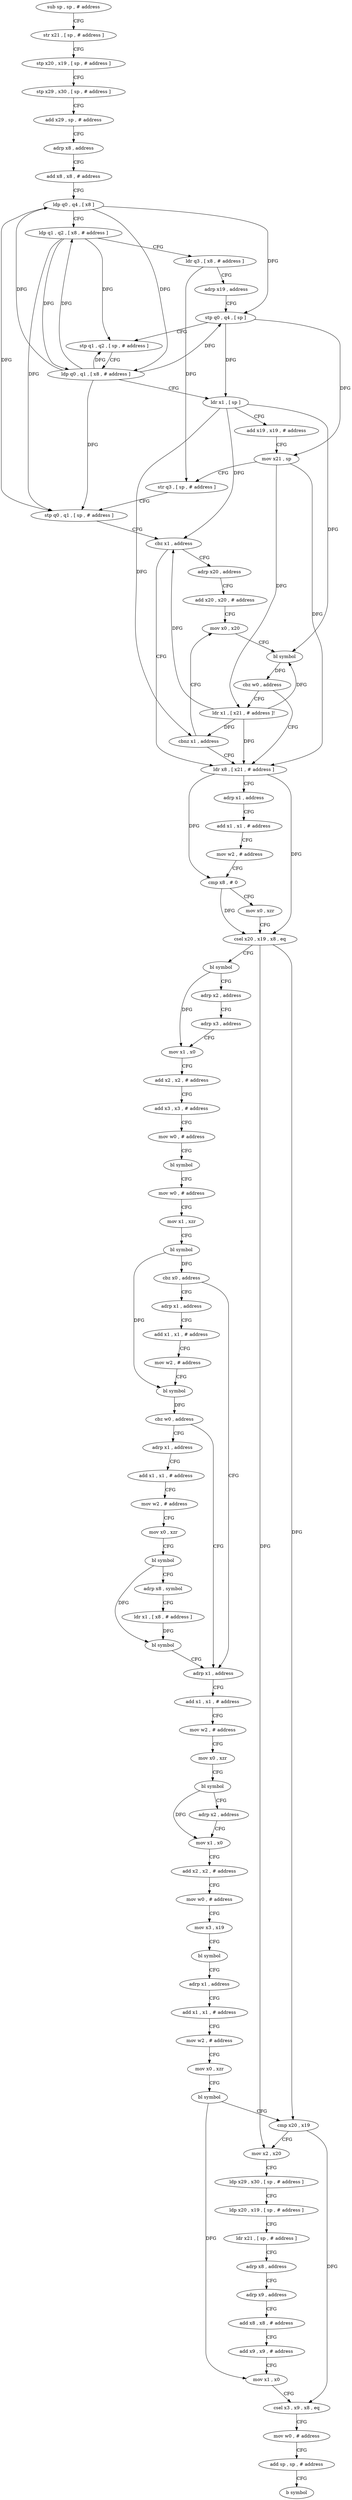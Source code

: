 digraph "func" {
"4200456" [label = "sub sp , sp , # address" ]
"4200460" [label = "str x21 , [ sp , # address ]" ]
"4200464" [label = "stp x20 , x19 , [ sp , # address ]" ]
"4200468" [label = "stp x29 , x30 , [ sp , # address ]" ]
"4200472" [label = "add x29 , sp , # address" ]
"4200476" [label = "adrp x8 , address" ]
"4200480" [label = "add x8 , x8 , # address" ]
"4200484" [label = "ldp q0 , q4 , [ x8 ]" ]
"4200488" [label = "ldp q1 , q2 , [ x8 , # address ]" ]
"4200492" [label = "ldr q3 , [ x8 , # address ]" ]
"4200496" [label = "adrp x19 , address" ]
"4200500" [label = "stp q0 , q4 , [ sp ]" ]
"4200504" [label = "stp q1 , q2 , [ sp , # address ]" ]
"4200508" [label = "ldp q0 , q1 , [ x8 , # address ]" ]
"4200512" [label = "ldr x1 , [ sp ]" ]
"4200516" [label = "add x19 , x19 , # address" ]
"4200520" [label = "mov x21 , sp" ]
"4200524" [label = "str q3 , [ sp , # address ]" ]
"4200528" [label = "stp q0 , q1 , [ sp , # address ]" ]
"4200532" [label = "cbz x1 , address" ]
"4200564" [label = "ldr x8 , [ x21 , # address ]" ]
"4200536" [label = "adrp x20 , address" ]
"4200568" [label = "adrp x1 , address" ]
"4200572" [label = "add x1 , x1 , # address" ]
"4200576" [label = "mov w2 , # address" ]
"4200580" [label = "cmp x8 , # 0" ]
"4200584" [label = "mov x0 , xzr" ]
"4200588" [label = "csel x20 , x19 , x8 , eq" ]
"4200592" [label = "bl symbol" ]
"4200596" [label = "adrp x2 , address" ]
"4200600" [label = "adrp x3 , address" ]
"4200604" [label = "mov x1 , x0" ]
"4200608" [label = "add x2 , x2 , # address" ]
"4200612" [label = "add x3 , x3 , # address" ]
"4200616" [label = "mov w0 , # address" ]
"4200620" [label = "bl symbol" ]
"4200624" [label = "mov w0 , # address" ]
"4200628" [label = "mov x1 , xzr" ]
"4200632" [label = "bl symbol" ]
"4200636" [label = "cbz x0 , address" ]
"4200692" [label = "adrp x1 , address" ]
"4200640" [label = "adrp x1 , address" ]
"4200540" [label = "add x20 , x20 , # address" ]
"4200544" [label = "mov x0 , x20" ]
"4200696" [label = "add x1 , x1 , # address" ]
"4200700" [label = "mov w2 , # address" ]
"4200704" [label = "mov x0 , xzr" ]
"4200708" [label = "bl symbol" ]
"4200712" [label = "adrp x2 , address" ]
"4200716" [label = "mov x1 , x0" ]
"4200720" [label = "add x2 , x2 , # address" ]
"4200724" [label = "mov w0 , # address" ]
"4200728" [label = "mov x3 , x19" ]
"4200732" [label = "bl symbol" ]
"4200736" [label = "adrp x1 , address" ]
"4200740" [label = "add x1 , x1 , # address" ]
"4200744" [label = "mov w2 , # address" ]
"4200748" [label = "mov x0 , xzr" ]
"4200752" [label = "bl symbol" ]
"4200756" [label = "cmp x20 , x19" ]
"4200760" [label = "mov x2 , x20" ]
"4200764" [label = "ldp x29 , x30 , [ sp , # address ]" ]
"4200768" [label = "ldp x20 , x19 , [ sp , # address ]" ]
"4200772" [label = "ldr x21 , [ sp , # address ]" ]
"4200776" [label = "adrp x8 , address" ]
"4200780" [label = "adrp x9 , address" ]
"4200784" [label = "add x8 , x8 , # address" ]
"4200788" [label = "add x9 , x9 , # address" ]
"4200792" [label = "mov x1 , x0" ]
"4200796" [label = "csel x3 , x9 , x8 , eq" ]
"4200800" [label = "mov w0 , # address" ]
"4200804" [label = "add sp , sp , # address" ]
"4200808" [label = "b symbol" ]
"4200644" [label = "add x1 , x1 , # address" ]
"4200648" [label = "mov w2 , # address" ]
"4200652" [label = "bl symbol" ]
"4200656" [label = "cbz w0 , address" ]
"4200660" [label = "adrp x1 , address" ]
"4200556" [label = "ldr x1 , [ x21 , # address ]!" ]
"4200560" [label = "cbnz x1 , address" ]
"4200664" [label = "add x1 , x1 , # address" ]
"4200668" [label = "mov w2 , # address" ]
"4200672" [label = "mov x0 , xzr" ]
"4200676" [label = "bl symbol" ]
"4200680" [label = "adrp x8 , symbol" ]
"4200684" [label = "ldr x1 , [ x8 , # address ]" ]
"4200688" [label = "bl symbol" ]
"4200548" [label = "bl symbol" ]
"4200552" [label = "cbz w0 , address" ]
"4200456" -> "4200460" [ label = "CFG" ]
"4200460" -> "4200464" [ label = "CFG" ]
"4200464" -> "4200468" [ label = "CFG" ]
"4200468" -> "4200472" [ label = "CFG" ]
"4200472" -> "4200476" [ label = "CFG" ]
"4200476" -> "4200480" [ label = "CFG" ]
"4200480" -> "4200484" [ label = "CFG" ]
"4200484" -> "4200488" [ label = "CFG" ]
"4200484" -> "4200500" [ label = "DFG" ]
"4200484" -> "4200508" [ label = "DFG" ]
"4200484" -> "4200528" [ label = "DFG" ]
"4200488" -> "4200492" [ label = "CFG" ]
"4200488" -> "4200504" [ label = "DFG" ]
"4200488" -> "4200508" [ label = "DFG" ]
"4200488" -> "4200528" [ label = "DFG" ]
"4200492" -> "4200496" [ label = "CFG" ]
"4200492" -> "4200524" [ label = "DFG" ]
"4200496" -> "4200500" [ label = "CFG" ]
"4200500" -> "4200504" [ label = "CFG" ]
"4200500" -> "4200512" [ label = "DFG" ]
"4200500" -> "4200520" [ label = "DFG" ]
"4200504" -> "4200508" [ label = "CFG" ]
"4200508" -> "4200512" [ label = "CFG" ]
"4200508" -> "4200484" [ label = "DFG" ]
"4200508" -> "4200488" [ label = "DFG" ]
"4200508" -> "4200500" [ label = "DFG" ]
"4200508" -> "4200504" [ label = "DFG" ]
"4200508" -> "4200528" [ label = "DFG" ]
"4200512" -> "4200516" [ label = "CFG" ]
"4200512" -> "4200532" [ label = "DFG" ]
"4200512" -> "4200548" [ label = "DFG" ]
"4200512" -> "4200560" [ label = "DFG" ]
"4200516" -> "4200520" [ label = "CFG" ]
"4200520" -> "4200524" [ label = "CFG" ]
"4200520" -> "4200564" [ label = "DFG" ]
"4200520" -> "4200556" [ label = "DFG" ]
"4200524" -> "4200528" [ label = "CFG" ]
"4200528" -> "4200532" [ label = "CFG" ]
"4200532" -> "4200564" [ label = "CFG" ]
"4200532" -> "4200536" [ label = "CFG" ]
"4200564" -> "4200568" [ label = "CFG" ]
"4200564" -> "4200580" [ label = "DFG" ]
"4200564" -> "4200588" [ label = "DFG" ]
"4200536" -> "4200540" [ label = "CFG" ]
"4200568" -> "4200572" [ label = "CFG" ]
"4200572" -> "4200576" [ label = "CFG" ]
"4200576" -> "4200580" [ label = "CFG" ]
"4200580" -> "4200584" [ label = "CFG" ]
"4200580" -> "4200588" [ label = "DFG" ]
"4200584" -> "4200588" [ label = "CFG" ]
"4200588" -> "4200592" [ label = "CFG" ]
"4200588" -> "4200756" [ label = "DFG" ]
"4200588" -> "4200760" [ label = "DFG" ]
"4200592" -> "4200596" [ label = "CFG" ]
"4200592" -> "4200604" [ label = "DFG" ]
"4200596" -> "4200600" [ label = "CFG" ]
"4200600" -> "4200604" [ label = "CFG" ]
"4200604" -> "4200608" [ label = "CFG" ]
"4200608" -> "4200612" [ label = "CFG" ]
"4200612" -> "4200616" [ label = "CFG" ]
"4200616" -> "4200620" [ label = "CFG" ]
"4200620" -> "4200624" [ label = "CFG" ]
"4200624" -> "4200628" [ label = "CFG" ]
"4200628" -> "4200632" [ label = "CFG" ]
"4200632" -> "4200636" [ label = "DFG" ]
"4200632" -> "4200652" [ label = "DFG" ]
"4200636" -> "4200692" [ label = "CFG" ]
"4200636" -> "4200640" [ label = "CFG" ]
"4200692" -> "4200696" [ label = "CFG" ]
"4200640" -> "4200644" [ label = "CFG" ]
"4200540" -> "4200544" [ label = "CFG" ]
"4200544" -> "4200548" [ label = "CFG" ]
"4200696" -> "4200700" [ label = "CFG" ]
"4200700" -> "4200704" [ label = "CFG" ]
"4200704" -> "4200708" [ label = "CFG" ]
"4200708" -> "4200712" [ label = "CFG" ]
"4200708" -> "4200716" [ label = "DFG" ]
"4200712" -> "4200716" [ label = "CFG" ]
"4200716" -> "4200720" [ label = "CFG" ]
"4200720" -> "4200724" [ label = "CFG" ]
"4200724" -> "4200728" [ label = "CFG" ]
"4200728" -> "4200732" [ label = "CFG" ]
"4200732" -> "4200736" [ label = "CFG" ]
"4200736" -> "4200740" [ label = "CFG" ]
"4200740" -> "4200744" [ label = "CFG" ]
"4200744" -> "4200748" [ label = "CFG" ]
"4200748" -> "4200752" [ label = "CFG" ]
"4200752" -> "4200756" [ label = "CFG" ]
"4200752" -> "4200792" [ label = "DFG" ]
"4200756" -> "4200760" [ label = "CFG" ]
"4200756" -> "4200796" [ label = "DFG" ]
"4200760" -> "4200764" [ label = "CFG" ]
"4200764" -> "4200768" [ label = "CFG" ]
"4200768" -> "4200772" [ label = "CFG" ]
"4200772" -> "4200776" [ label = "CFG" ]
"4200776" -> "4200780" [ label = "CFG" ]
"4200780" -> "4200784" [ label = "CFG" ]
"4200784" -> "4200788" [ label = "CFG" ]
"4200788" -> "4200792" [ label = "CFG" ]
"4200792" -> "4200796" [ label = "CFG" ]
"4200796" -> "4200800" [ label = "CFG" ]
"4200800" -> "4200804" [ label = "CFG" ]
"4200804" -> "4200808" [ label = "CFG" ]
"4200644" -> "4200648" [ label = "CFG" ]
"4200648" -> "4200652" [ label = "CFG" ]
"4200652" -> "4200656" [ label = "DFG" ]
"4200656" -> "4200692" [ label = "CFG" ]
"4200656" -> "4200660" [ label = "CFG" ]
"4200660" -> "4200664" [ label = "CFG" ]
"4200556" -> "4200560" [ label = "DFG" ]
"4200556" -> "4200532" [ label = "DFG" ]
"4200556" -> "4200564" [ label = "DFG" ]
"4200556" -> "4200548" [ label = "DFG" ]
"4200560" -> "4200544" [ label = "CFG" ]
"4200560" -> "4200564" [ label = "CFG" ]
"4200664" -> "4200668" [ label = "CFG" ]
"4200668" -> "4200672" [ label = "CFG" ]
"4200672" -> "4200676" [ label = "CFG" ]
"4200676" -> "4200680" [ label = "CFG" ]
"4200676" -> "4200688" [ label = "DFG" ]
"4200680" -> "4200684" [ label = "CFG" ]
"4200684" -> "4200688" [ label = "DFG" ]
"4200688" -> "4200692" [ label = "CFG" ]
"4200548" -> "4200552" [ label = "DFG" ]
"4200552" -> "4200564" [ label = "CFG" ]
"4200552" -> "4200556" [ label = "CFG" ]
}
